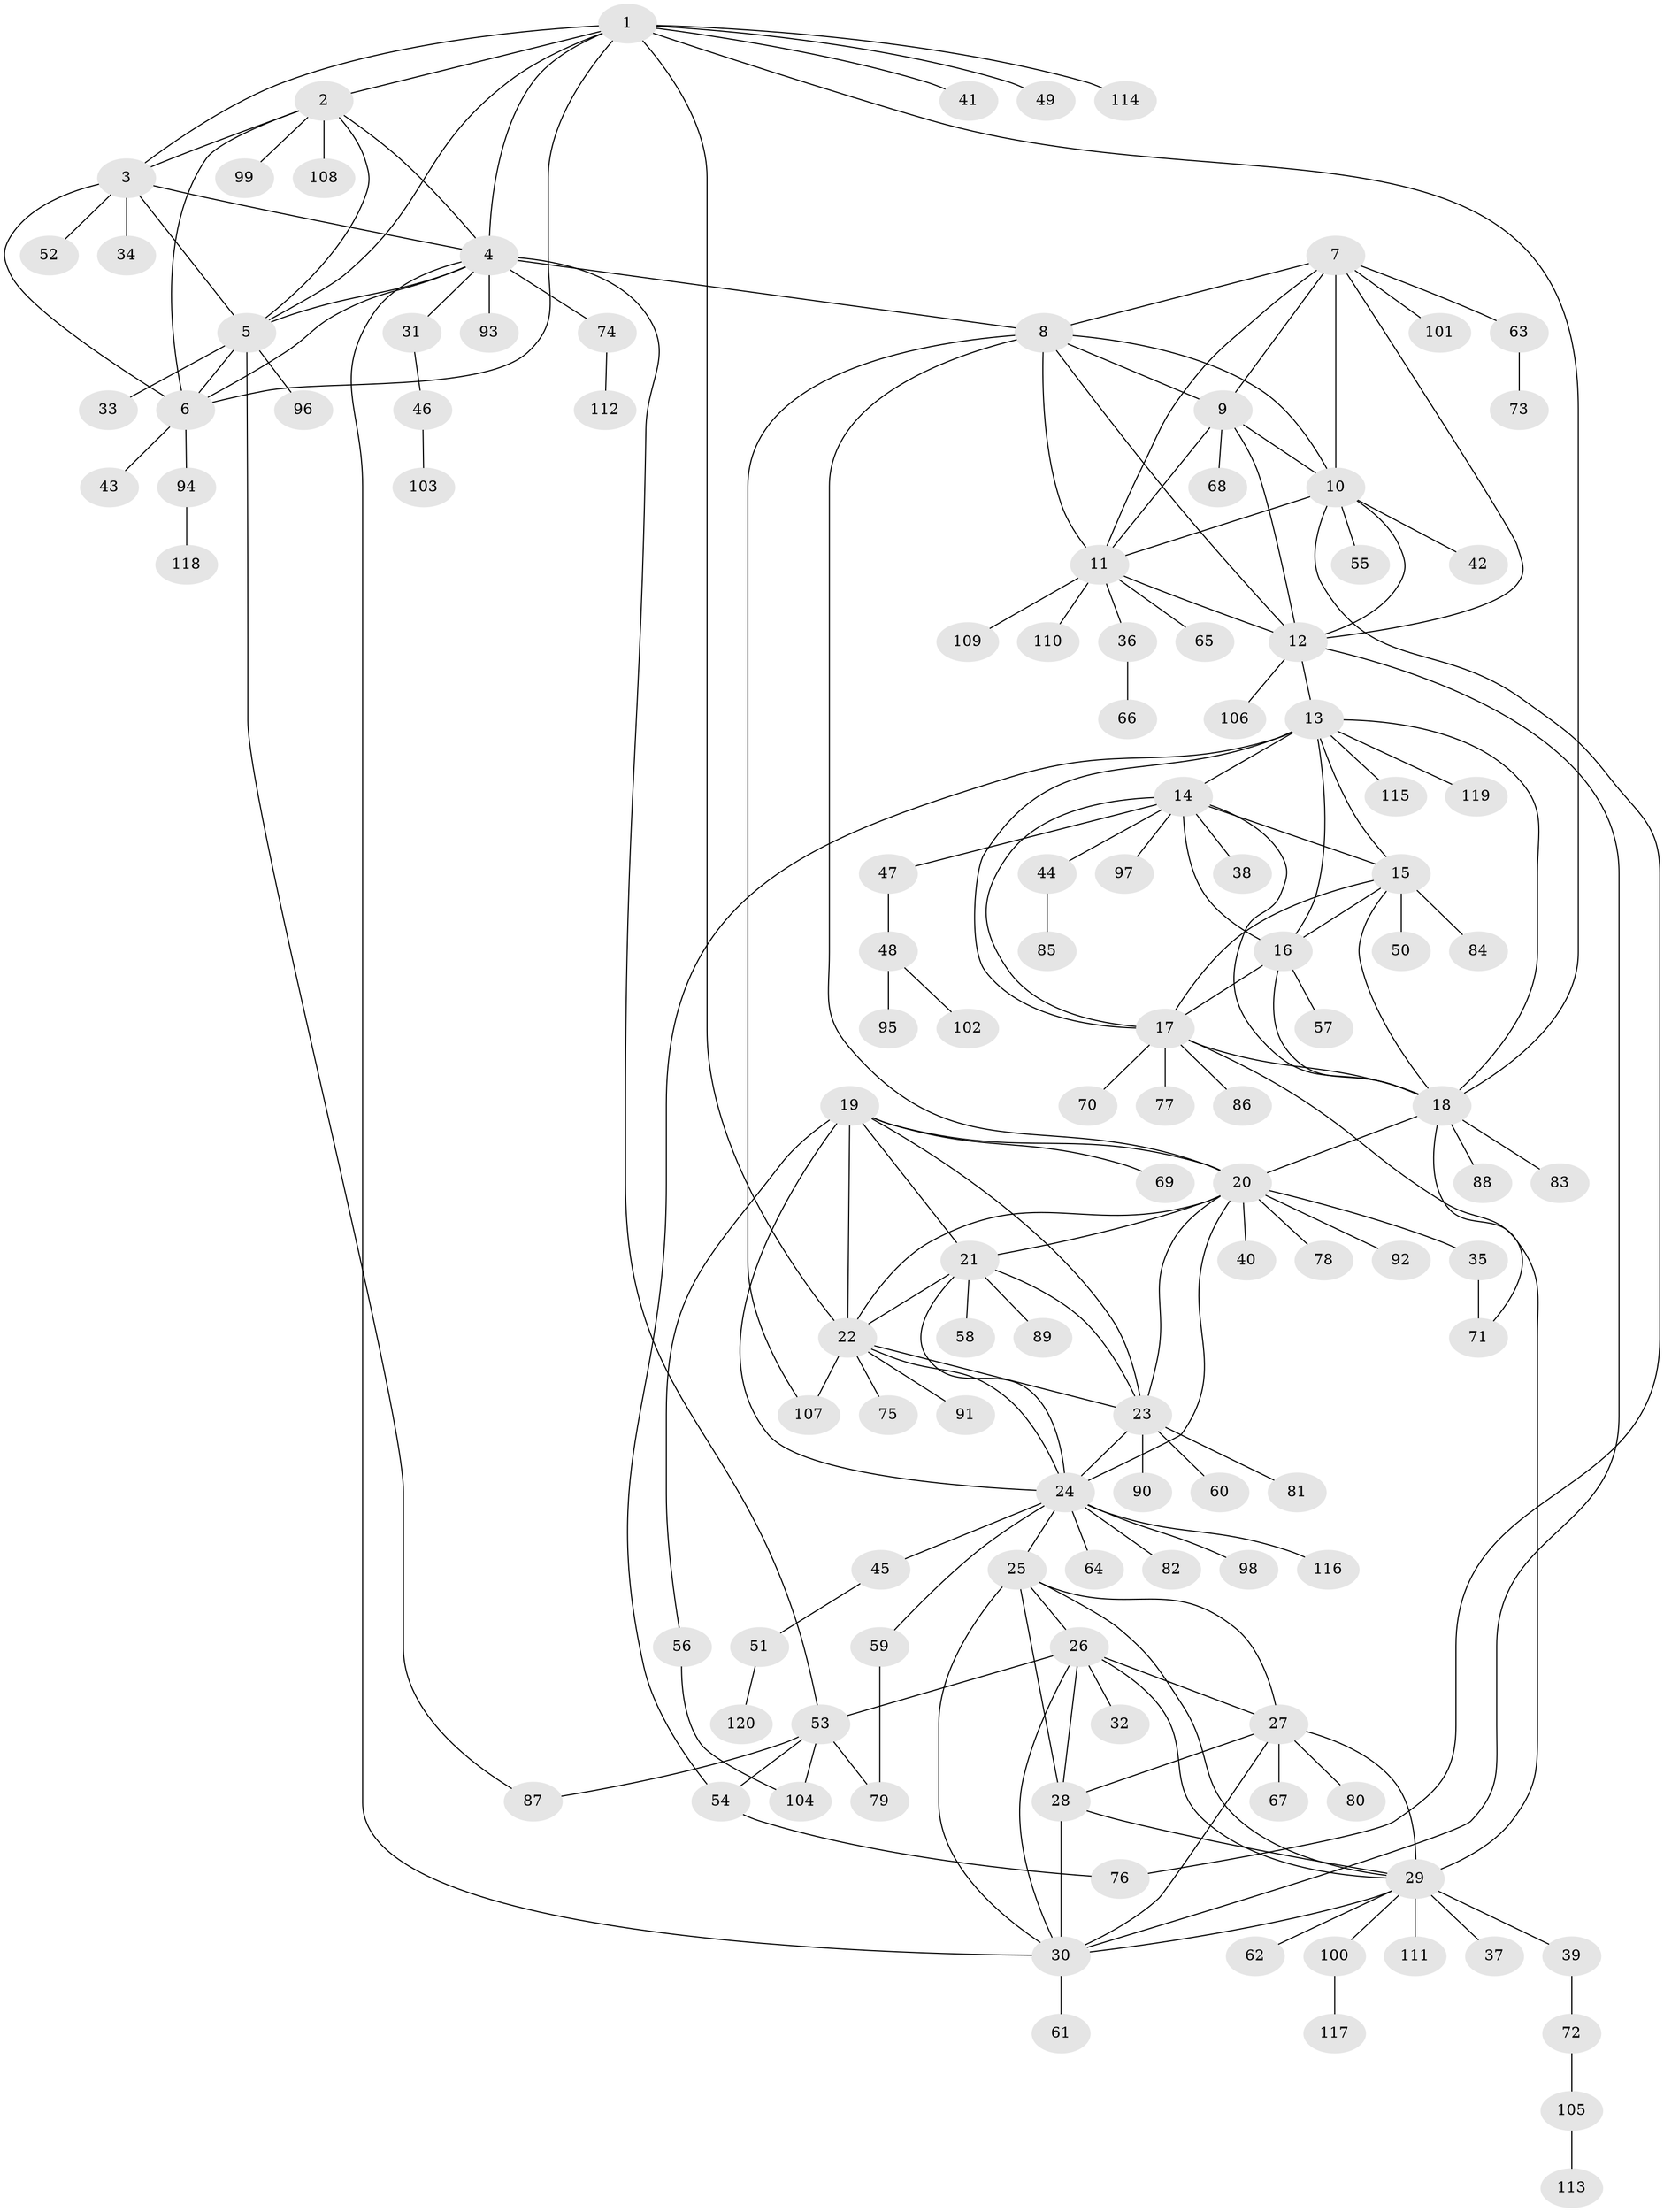 // coarse degree distribution, {4: 0.03333333333333333, 6: 0.16666666666666666, 1: 0.5, 3: 0.03333333333333333, 7: 0.06666666666666667, 2: 0.1, 8: 0.03333333333333333, 5: 0.03333333333333333, 9: 0.03333333333333333}
// Generated by graph-tools (version 1.1) at 2025/37/03/04/25 23:37:31]
// undirected, 120 vertices, 183 edges
graph export_dot {
  node [color=gray90,style=filled];
  1;
  2;
  3;
  4;
  5;
  6;
  7;
  8;
  9;
  10;
  11;
  12;
  13;
  14;
  15;
  16;
  17;
  18;
  19;
  20;
  21;
  22;
  23;
  24;
  25;
  26;
  27;
  28;
  29;
  30;
  31;
  32;
  33;
  34;
  35;
  36;
  37;
  38;
  39;
  40;
  41;
  42;
  43;
  44;
  45;
  46;
  47;
  48;
  49;
  50;
  51;
  52;
  53;
  54;
  55;
  56;
  57;
  58;
  59;
  60;
  61;
  62;
  63;
  64;
  65;
  66;
  67;
  68;
  69;
  70;
  71;
  72;
  73;
  74;
  75;
  76;
  77;
  78;
  79;
  80;
  81;
  82;
  83;
  84;
  85;
  86;
  87;
  88;
  89;
  90;
  91;
  92;
  93;
  94;
  95;
  96;
  97;
  98;
  99;
  100;
  101;
  102;
  103;
  104;
  105;
  106;
  107;
  108;
  109;
  110;
  111;
  112;
  113;
  114;
  115;
  116;
  117;
  118;
  119;
  120;
  1 -- 2;
  1 -- 3;
  1 -- 4;
  1 -- 5;
  1 -- 6;
  1 -- 18;
  1 -- 22;
  1 -- 41;
  1 -- 49;
  1 -- 114;
  2 -- 3;
  2 -- 4;
  2 -- 5;
  2 -- 6;
  2 -- 99;
  2 -- 108;
  3 -- 4;
  3 -- 5;
  3 -- 6;
  3 -- 34;
  3 -- 52;
  4 -- 5;
  4 -- 6;
  4 -- 8;
  4 -- 30;
  4 -- 31;
  4 -- 53;
  4 -- 74;
  4 -- 93;
  5 -- 6;
  5 -- 33;
  5 -- 87;
  5 -- 96;
  6 -- 43;
  6 -- 94;
  7 -- 8;
  7 -- 9;
  7 -- 10;
  7 -- 11;
  7 -- 12;
  7 -- 63;
  7 -- 101;
  8 -- 9;
  8 -- 10;
  8 -- 11;
  8 -- 12;
  8 -- 20;
  8 -- 107;
  9 -- 10;
  9 -- 11;
  9 -- 12;
  9 -- 68;
  10 -- 11;
  10 -- 12;
  10 -- 42;
  10 -- 55;
  10 -- 76;
  11 -- 12;
  11 -- 36;
  11 -- 65;
  11 -- 109;
  11 -- 110;
  12 -- 13;
  12 -- 30;
  12 -- 106;
  13 -- 14;
  13 -- 15;
  13 -- 16;
  13 -- 17;
  13 -- 18;
  13 -- 54;
  13 -- 115;
  13 -- 119;
  14 -- 15;
  14 -- 16;
  14 -- 17;
  14 -- 18;
  14 -- 38;
  14 -- 44;
  14 -- 47;
  14 -- 97;
  15 -- 16;
  15 -- 17;
  15 -- 18;
  15 -- 50;
  15 -- 84;
  16 -- 17;
  16 -- 18;
  16 -- 57;
  17 -- 18;
  17 -- 29;
  17 -- 70;
  17 -- 77;
  17 -- 86;
  18 -- 20;
  18 -- 71;
  18 -- 83;
  18 -- 88;
  19 -- 20;
  19 -- 21;
  19 -- 22;
  19 -- 23;
  19 -- 24;
  19 -- 56;
  19 -- 69;
  20 -- 21;
  20 -- 22;
  20 -- 23;
  20 -- 24;
  20 -- 35;
  20 -- 40;
  20 -- 78;
  20 -- 92;
  21 -- 22;
  21 -- 23;
  21 -- 24;
  21 -- 58;
  21 -- 89;
  22 -- 23;
  22 -- 24;
  22 -- 75;
  22 -- 91;
  22 -- 107;
  23 -- 24;
  23 -- 60;
  23 -- 81;
  23 -- 90;
  24 -- 25;
  24 -- 45;
  24 -- 59;
  24 -- 64;
  24 -- 82;
  24 -- 98;
  24 -- 116;
  25 -- 26;
  25 -- 27;
  25 -- 28;
  25 -- 29;
  25 -- 30;
  26 -- 27;
  26 -- 28;
  26 -- 29;
  26 -- 30;
  26 -- 32;
  26 -- 53;
  27 -- 28;
  27 -- 29;
  27 -- 30;
  27 -- 67;
  27 -- 80;
  28 -- 29;
  28 -- 30;
  29 -- 30;
  29 -- 37;
  29 -- 39;
  29 -- 62;
  29 -- 100;
  29 -- 111;
  30 -- 61;
  31 -- 46;
  35 -- 71;
  36 -- 66;
  39 -- 72;
  44 -- 85;
  45 -- 51;
  46 -- 103;
  47 -- 48;
  48 -- 95;
  48 -- 102;
  51 -- 120;
  53 -- 54;
  53 -- 79;
  53 -- 87;
  53 -- 104;
  54 -- 76;
  56 -- 104;
  59 -- 79;
  63 -- 73;
  72 -- 105;
  74 -- 112;
  94 -- 118;
  100 -- 117;
  105 -- 113;
}
